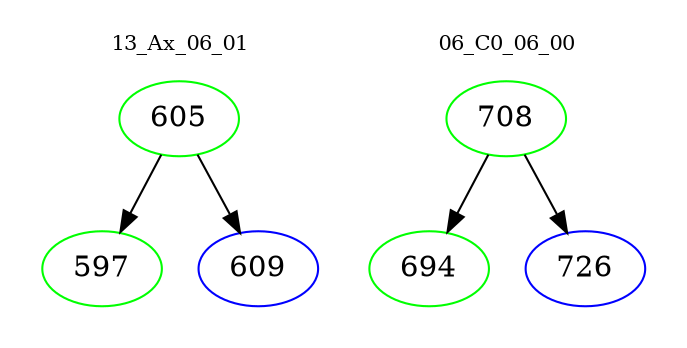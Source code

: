 digraph{
subgraph cluster_0 {
color = white
label = "13_Ax_06_01";
fontsize=10;
T0_605 [label="605", color="green"]
T0_605 -> T0_597 [color="black"]
T0_597 [label="597", color="green"]
T0_605 -> T0_609 [color="black"]
T0_609 [label="609", color="blue"]
}
subgraph cluster_1 {
color = white
label = "06_C0_06_00";
fontsize=10;
T1_708 [label="708", color="green"]
T1_708 -> T1_694 [color="black"]
T1_694 [label="694", color="green"]
T1_708 -> T1_726 [color="black"]
T1_726 [label="726", color="blue"]
}
}
